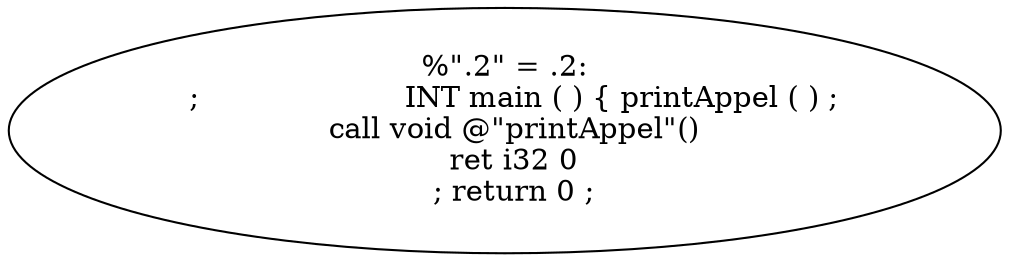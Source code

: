digraph AST {
  "139300269525936" [label="%\".2\" = .2:
  ;                      INT main ( ) { printAppel ( ) ;
  call void @\"printAppel\"()
  ret i32 0
  ; return 0 ;"];
}

